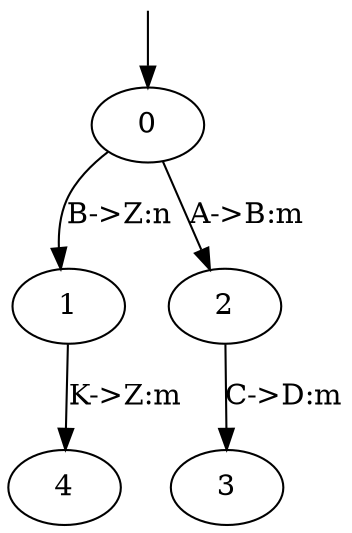 digraph chorgram {
	s0 [label="" height=0 shape=none width=0]
	s0 -> 0
	1 -> 4 [label="K->Z:m"]
	0 -> 1 [label="B->Z:n"]
	2 -> 3 [label="C->D:m"]
	0 -> 2 [label="A->B:m"]
}
